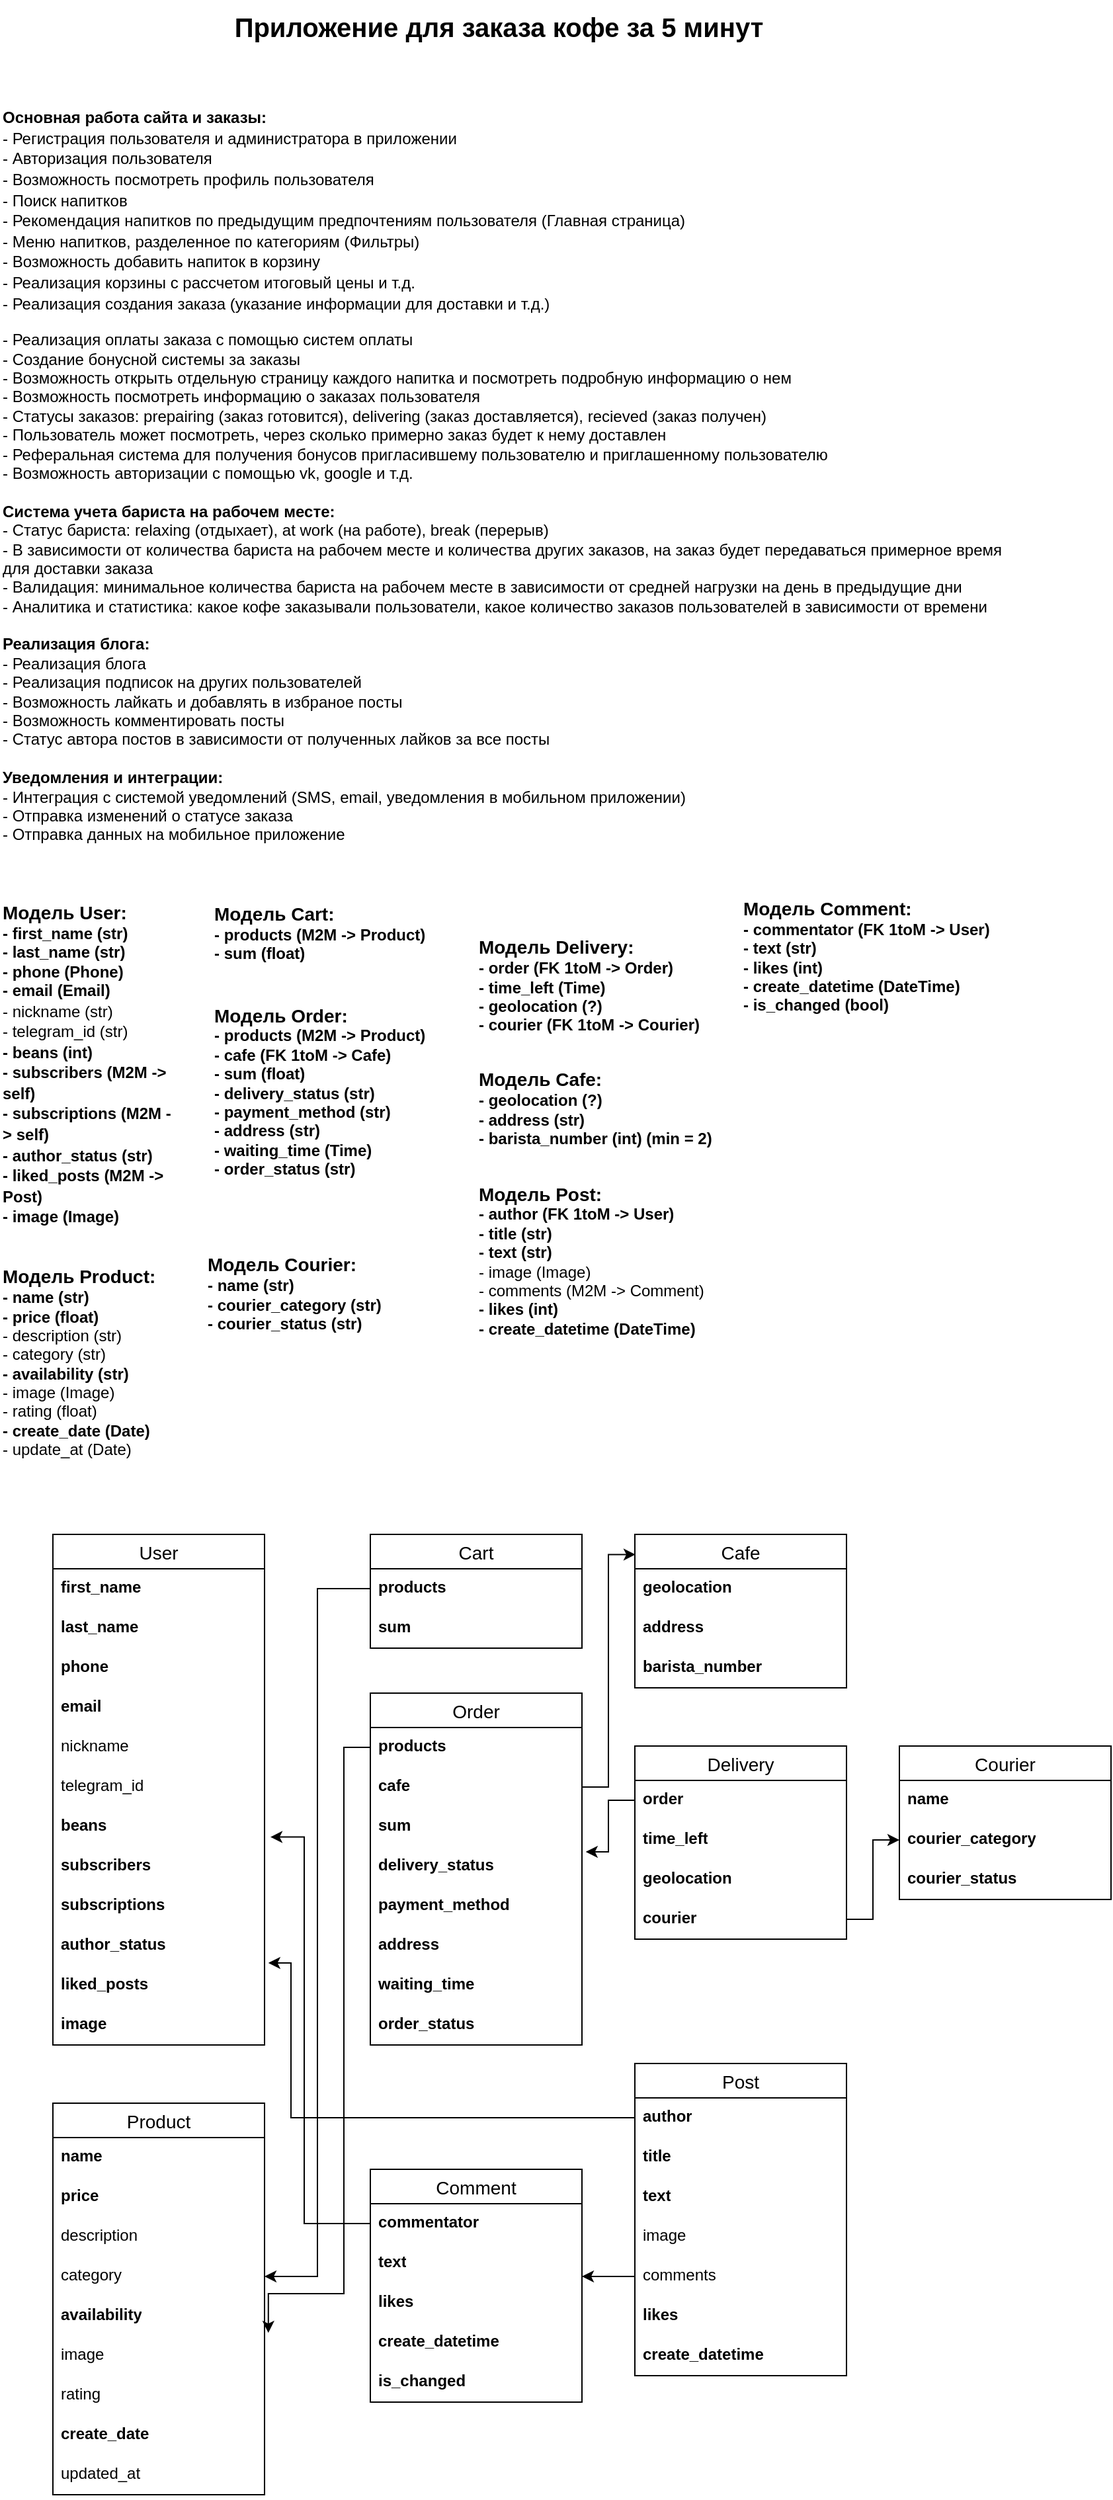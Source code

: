 <mxfile version="24.7.8">
  <diagram name="Страница — 1" id="ermdwkiMV3YH3vsaSGWZ">
    <mxGraphModel dx="1050" dy="717" grid="1" gridSize="10" guides="1" tooltips="1" connect="1" arrows="1" fold="1" page="1" pageScale="1" pageWidth="827" pageHeight="1169" math="0" shadow="0">
      <root>
        <mxCell id="0" />
        <mxCell id="1" parent="0" />
        <mxCell id="2UGpfIgIsperbDdM3htT-1" value="Приложение для заказа кофе за 5 минут&amp;nbsp;" style="text;html=1;align=center;verticalAlign=middle;whiteSpace=wrap;rounded=0;fontStyle=1;fontSize=20;" vertex="1" parent="1">
          <mxGeometry x="40" y="40" width="760" height="40" as="geometry" />
        </mxCell>
        <mxCell id="2UGpfIgIsperbDdM3htT-6" value="&lt;p style=&quot;line-height: 130%;&quot;&gt;&lt;b&gt;Основная работа сайта и заказы:&lt;/b&gt;&lt;br&gt;- Регистрация пользователя и администратора в приложении&amp;nbsp;&lt;br&gt;- Авторизация пользователя&amp;nbsp;&lt;br&gt;- Возможность посмотреть профиль пользователя&lt;br&gt;- Поиск напитков&amp;nbsp;&lt;br&gt;- Рекомендация напитков по предыдущим предпочтениям пользователя (Главная страница)&lt;br&gt;- Меню напитков, разделенное по категориям (Фильтры)&lt;br&gt;- Возможность добавить напиток в корзину&amp;nbsp;&lt;br&gt;- Реализация корзины с рассчетом итоговый цены и т.д.&lt;br&gt;- Реализация создания заказа (указание информации для доставки и т.д.)&lt;/p&gt;&lt;div&gt;- Реализация оплаты заказа с помощью систем оплаты&lt;br&gt;- Создание бонусной системы за заказы&lt;br&gt;- Возможность открыть отдельную страницу каждого напитка и посмотреть подробную информацию о нем&lt;br&gt;- Возможность посмотреть информацию о заказах пользователя&lt;br&gt;- Статусы заказов: prepairing (заказ готовится), delivering (заказ доставляется), recieved (заказ получен)&lt;br&gt;- Пользователь может посмотреть, через сколько примерно заказ будет к нему доставлен&lt;br&gt;- Реферальная система для получения бонусов пригласившему пользователю и приглашенному пользователю&lt;br&gt;- Возможность авторизации с помощью vk, google и т.д.&lt;br&gt;&lt;br&gt;&lt;b&gt;Система учета бариста на рабочем месте:&lt;br&gt;&lt;/b&gt;- Статус бариста: relaxing (отдыхает), at work (на работе), break (перерыв)&lt;br&gt;- В зависимости от количества бариста на рабочем месте и количества других заказов, на заказ будет передаваться примерное время для доставки заказа&lt;br&gt;- Валидация: минимальное количества бариста на рабочем месте в зависимости от средней нагрузки на день в предыдущие дни&lt;br&gt;- Аналитика и статистика: какое кофе заказывали пользователи, какое количество заказов пользователей в зависимости от времени&lt;br&gt;&lt;br&gt;&lt;b&gt;Реализация блога:&lt;/b&gt;&lt;br&gt;- Реализация блога&lt;br&gt;- Реализация подписок на других пользователей&lt;br&gt;- Возможность лайкать и добавлять в избраное посты&lt;br&gt;- Возможность комментировать посты&lt;br&gt;- Статус автора постов в зависимости от полученных лайков за все посты&lt;br&gt;&lt;br&gt;&lt;b&gt;Уведомления и интеграции:&lt;/b&gt;&lt;br&gt;- Интеграция с системой уведомлений (SMS, email, уведомления в мобильном приложении)&lt;br&gt;- Отправка изменений о статусе заказа&lt;br&gt;- Отправка данных на мобильное приложение&lt;/div&gt;&lt;p&gt;&lt;/p&gt;" style="text;html=1;align=left;verticalAlign=middle;whiteSpace=wrap;rounded=0;" vertex="1" parent="1">
          <mxGeometry x="40" y="120" width="760" height="560" as="geometry" />
        </mxCell>
        <mxCell id="2UGpfIgIsperbDdM3htT-7" value="&lt;font style=&quot;&quot;&gt;&lt;b style=&quot;&quot;&gt;&lt;font style=&quot;font-size: 14px;&quot;&gt;Модель User:&lt;/font&gt;&lt;/b&gt;&lt;br&gt;&lt;/font&gt;&lt;b&gt;- first_name (str)&lt;br&gt;- last_name (str)&lt;/b&gt;&lt;br&gt;&lt;b&gt;- phone (Phone)&lt;/b&gt;&lt;div style=&quot;line-height: 130%;&quot;&gt;&lt;b&gt;- email (Email)&lt;/b&gt;&lt;br&gt;- nickname (str)&lt;br&gt;- telegram_id (str)&lt;br&gt;&lt;b&gt;- beans (int)&lt;br&gt;- subscribers (M2M -&amp;gt; self)&lt;br&gt;- subscriptions (M2M -&amp;gt; self)&lt;br&gt;- author_status (str)&lt;br&gt;- liked_posts (M2M -&amp;gt; Post)&lt;br&gt;- image (Image)&lt;/b&gt;&lt;/div&gt;" style="text;html=1;align=left;verticalAlign=middle;whiteSpace=wrap;rounded=0;" vertex="1" parent="1">
          <mxGeometry x="40" y="720" width="130" height="250" as="geometry" />
        </mxCell>
        <mxCell id="2UGpfIgIsperbDdM3htT-8" value="&lt;font style=&quot;font-size: 12px;&quot;&gt;&lt;b style=&quot;&quot;&gt;&lt;font style=&quot;font-size: 14px;&quot;&gt;Модель Product:&lt;/font&gt;&lt;br&gt;&lt;/b&gt;&lt;font style=&quot;font-size: 12px;&quot;&gt;&lt;b&gt;- name (str)&lt;br&gt;- price (float)&lt;br&gt;&lt;/b&gt;- description (str)&lt;br&gt;- category (str)&lt;br&gt;&lt;/font&gt;&lt;/font&gt;&lt;font style=&quot;font-size: 12px;&quot;&gt;&lt;b&gt;- availability (str)&lt;/b&gt;&lt;br&gt;- image (Image)&lt;br&gt;- rating (float)&lt;br&gt;&lt;b&gt;- create_date (Date)&lt;br&gt;&lt;/b&gt;- update_at (Date)&lt;/font&gt;" style="text;html=1;align=left;verticalAlign=middle;whiteSpace=wrap;rounded=0;" vertex="1" parent="1">
          <mxGeometry x="40" y="990" width="150" height="160" as="geometry" />
        </mxCell>
        <mxCell id="2UGpfIgIsperbDdM3htT-9" value="&lt;font style=&quot;font-size: 12px;&quot;&gt;&lt;b style=&quot;&quot;&gt;&lt;font style=&quot;font-size: 14px;&quot;&gt;Модель Cart:&lt;/font&gt;&lt;br&gt;&lt;/b&gt;&lt;span style=&quot;&quot;&gt;&lt;b&gt;- products (M2M -&amp;gt; Product)&amp;nbsp;&lt;/b&gt;&lt;br&gt;&lt;b&gt;- sum (float)&lt;/b&gt;&lt;br&gt;&lt;/span&gt;&lt;/font&gt;" style="text;html=1;align=left;verticalAlign=middle;whiteSpace=wrap;rounded=0;" vertex="1" parent="1">
          <mxGeometry x="200" y="720" width="200" height="50" as="geometry" />
        </mxCell>
        <mxCell id="2UGpfIgIsperbDdM3htT-10" value="&lt;font style=&quot;font-size: 12px;&quot;&gt;&lt;b style=&quot;&quot;&gt;&lt;font style=&quot;font-size: 14px;&quot;&gt;Модель Order:&lt;/font&gt;&lt;br&gt;&lt;/b&gt;&lt;span style=&quot;&quot;&gt;&lt;b&gt;- products (M2M -&amp;gt; Product)&amp;nbsp;&lt;br&gt;- cafe (FK 1toM -&amp;gt; Cafe)&lt;/b&gt;&lt;br&gt;&lt;b&gt;- sum (float)&lt;br&gt;- delivery_status (str)&lt;/b&gt;&lt;br&gt;&lt;b&gt;- payment_method (str)&lt;/b&gt;&lt;br&gt;&lt;b&gt;- address (str)&lt;/b&gt;&lt;br&gt;&lt;b&gt;- waiting_time (Time)&lt;br&gt;- order_status (str)&lt;br&gt;&lt;/b&gt;&lt;/span&gt;&lt;/font&gt;" style="text;html=1;align=left;verticalAlign=middle;whiteSpace=wrap;rounded=0;" vertex="1" parent="1">
          <mxGeometry x="200" y="800" width="210" height="130" as="geometry" />
        </mxCell>
        <mxCell id="2UGpfIgIsperbDdM3htT-11" value="&lt;font style=&quot;font-size: 12px;&quot;&gt;&lt;b style=&quot;&quot;&gt;&lt;font style=&quot;font-size: 14px;&quot;&gt;Модель Delivery:&lt;/font&gt;&lt;br&gt;&lt;/b&gt;&lt;span style=&quot;&quot;&gt;&lt;b&gt;- order (FK 1toM -&amp;gt; Order)&lt;br&gt;- time_left (Time)&lt;/b&gt;&lt;br&gt;&lt;b&gt;- geolocation (?)&lt;/b&gt;&lt;br&gt;&lt;b&gt;- courier (FK 1toM -&amp;gt; Courier)&lt;/b&gt;&lt;br&gt;&lt;/span&gt;&lt;/font&gt;" style="text;html=1;align=left;verticalAlign=middle;whiteSpace=wrap;rounded=0;" vertex="1" parent="1">
          <mxGeometry x="400" y="720" width="210" height="130" as="geometry" />
        </mxCell>
        <mxCell id="2UGpfIgIsperbDdM3htT-14" value="&lt;font style=&quot;font-size: 12px;&quot;&gt;&lt;b style=&quot;&quot;&gt;&lt;font style=&quot;font-size: 14px;&quot;&gt;Модель Cafe:&lt;/font&gt;&lt;br&gt;&lt;/b&gt;&lt;span style=&quot;&quot;&gt;&lt;b&gt;- geolocation (?)&lt;br&gt;-&amp;nbsp;&lt;/b&gt;&lt;/span&gt;&lt;b&gt;address&amp;nbsp;&lt;/b&gt;&lt;span style=&quot;&quot;&gt;&lt;b&gt;(str)&lt;br&gt;- barista_number (int) (min = 2)&lt;/b&gt;&lt;br&gt;&lt;br&gt;&lt;/span&gt;&lt;/font&gt;" style="text;html=1;align=left;verticalAlign=middle;whiteSpace=wrap;rounded=0;" vertex="1" parent="1">
          <mxGeometry x="400" y="850" width="210" height="70" as="geometry" />
        </mxCell>
        <mxCell id="2UGpfIgIsperbDdM3htT-15" value="&lt;font style=&quot;font-size: 12px;&quot;&gt;&lt;b style=&quot;&quot;&gt;&lt;font style=&quot;font-size: 14px;&quot;&gt;Модель Post:&lt;/font&gt;&lt;br&gt;&lt;/b&gt;&lt;span style=&quot;&quot;&gt;&lt;b&gt;- author (FK 1toM -&amp;gt; User)&lt;br&gt;- title (str)&lt;/b&gt;&lt;/span&gt;&lt;/font&gt;&lt;div&gt;&lt;font style=&quot;font-size: 12px;&quot;&gt;&lt;span style=&quot;&quot;&gt;&lt;b&gt;- text (str)&lt;/b&gt;&lt;br&gt;- image (Image)&lt;br&gt;- comments (M2M -&amp;gt; Comment)&lt;br&gt;&lt;b&gt;- likes (int)&lt;br&gt;- create_datetime (DateTime)&lt;/b&gt;&lt;br&gt;&lt;br&gt;&lt;/span&gt;&lt;/font&gt;&lt;/div&gt;" style="text;html=1;align=left;verticalAlign=middle;whiteSpace=wrap;rounded=0;" vertex="1" parent="1">
          <mxGeometry x="400" y="940" width="210" height="120" as="geometry" />
        </mxCell>
        <mxCell id="2UGpfIgIsperbDdM3htT-16" value="&lt;font style=&quot;font-size: 12px;&quot;&gt;&lt;b style=&quot;&quot;&gt;&lt;font style=&quot;font-size: 14px;&quot;&gt;Модель Comment:&lt;/font&gt;&lt;br&gt;&lt;/b&gt;&lt;span style=&quot;&quot;&gt;&lt;b&gt;- commentator (FK 1toM -&amp;gt; User)&lt;/b&gt;&lt;br&gt;&lt;/span&gt;&lt;/font&gt;&lt;div&gt;&lt;font style=&quot;font-size: 12px;&quot;&gt;&lt;span style=&quot;&quot;&gt;&lt;b&gt;- text (str)&lt;br&gt;- likes (int)&lt;/b&gt;&lt;/span&gt;&lt;/font&gt;&lt;/div&gt;&lt;div&gt;&lt;font style=&quot;font-size: 12px;&quot;&gt;&lt;span style=&quot;&quot;&gt;&lt;b&gt;- create_datetime (DateTime)&lt;/b&gt;&lt;/span&gt;&lt;/font&gt;&lt;/div&gt;&lt;div&gt;&lt;font style=&quot;font-size: 12px;&quot;&gt;&lt;span style=&quot;&quot;&gt;&lt;b&gt;- is_changed (bool)&lt;/b&gt;&lt;br&gt;&lt;br&gt;&lt;/span&gt;&lt;/font&gt;&lt;/div&gt;" style="text;html=1;align=left;verticalAlign=middle;whiteSpace=wrap;rounded=0;" vertex="1" parent="1">
          <mxGeometry x="600" y="720" width="210" height="100" as="geometry" />
        </mxCell>
        <mxCell id="2UGpfIgIsperbDdM3htT-18" value="User" style="swimlane;fontStyle=0;childLayout=stackLayout;horizontal=1;startSize=26;horizontalStack=0;resizeParent=1;resizeParentMax=0;resizeLast=0;collapsible=1;marginBottom=0;align=center;fontSize=14;" vertex="1" parent="1">
          <mxGeometry x="80" y="1200" width="160" height="386" as="geometry">
            <mxRectangle x="80" y="1200" width="70" height="30" as="alternateBounds" />
          </mxGeometry>
        </mxCell>
        <mxCell id="2UGpfIgIsperbDdM3htT-19" value="&lt;b&gt;first_name&lt;/b&gt;" style="text;strokeColor=none;fillColor=none;spacingLeft=4;spacingRight=4;overflow=hidden;rotatable=0;points=[[0,0.5],[1,0.5]];portConstraint=eastwest;fontSize=12;whiteSpace=wrap;html=1;" vertex="1" parent="2UGpfIgIsperbDdM3htT-18">
          <mxGeometry y="26" width="160" height="30" as="geometry" />
        </mxCell>
        <mxCell id="2UGpfIgIsperbDdM3htT-20" value="&lt;b&gt;last_name&lt;/b&gt;" style="text;strokeColor=none;fillColor=none;spacingLeft=4;spacingRight=4;overflow=hidden;rotatable=0;points=[[0,0.5],[1,0.5]];portConstraint=eastwest;fontSize=12;whiteSpace=wrap;html=1;" vertex="1" parent="2UGpfIgIsperbDdM3htT-18">
          <mxGeometry y="56" width="160" height="30" as="geometry" />
        </mxCell>
        <mxCell id="2UGpfIgIsperbDdM3htT-21" value="&lt;b&gt;phone&amp;nbsp;&lt;/b&gt;" style="text;strokeColor=none;fillColor=none;spacingLeft=4;spacingRight=4;overflow=hidden;rotatable=0;points=[[0,0.5],[1,0.5]];portConstraint=eastwest;fontSize=12;whiteSpace=wrap;html=1;" vertex="1" parent="2UGpfIgIsperbDdM3htT-18">
          <mxGeometry y="86" width="160" height="30" as="geometry" />
        </mxCell>
        <mxCell id="2UGpfIgIsperbDdM3htT-23" value="&lt;b&gt;email&lt;/b&gt;" style="text;strokeColor=none;fillColor=none;spacingLeft=4;spacingRight=4;overflow=hidden;rotatable=0;points=[[0,0.5],[1,0.5]];portConstraint=eastwest;fontSize=12;whiteSpace=wrap;html=1;" vertex="1" parent="2UGpfIgIsperbDdM3htT-18">
          <mxGeometry y="116" width="160" height="30" as="geometry" />
        </mxCell>
        <mxCell id="2UGpfIgIsperbDdM3htT-24" value="nickname" style="text;strokeColor=none;fillColor=none;spacingLeft=4;spacingRight=4;overflow=hidden;rotatable=0;points=[[0,0.5],[1,0.5]];portConstraint=eastwest;fontSize=12;whiteSpace=wrap;html=1;" vertex="1" parent="2UGpfIgIsperbDdM3htT-18">
          <mxGeometry y="146" width="160" height="30" as="geometry" />
        </mxCell>
        <mxCell id="2UGpfIgIsperbDdM3htT-25" value="telegram_id" style="text;strokeColor=none;fillColor=none;spacingLeft=4;spacingRight=4;overflow=hidden;rotatable=0;points=[[0,0.5],[1,0.5]];portConstraint=eastwest;fontSize=12;whiteSpace=wrap;html=1;" vertex="1" parent="2UGpfIgIsperbDdM3htT-18">
          <mxGeometry y="176" width="160" height="30" as="geometry" />
        </mxCell>
        <mxCell id="2UGpfIgIsperbDdM3htT-26" value="&lt;b&gt;beans&lt;/b&gt;" style="text;strokeColor=none;fillColor=none;spacingLeft=4;spacingRight=4;overflow=hidden;rotatable=0;points=[[0,0.5],[1,0.5]];portConstraint=eastwest;fontSize=12;whiteSpace=wrap;html=1;" vertex="1" parent="2UGpfIgIsperbDdM3htT-18">
          <mxGeometry y="206" width="160" height="30" as="geometry" />
        </mxCell>
        <mxCell id="2UGpfIgIsperbDdM3htT-27" value="&lt;b&gt;subscribers&lt;/b&gt;" style="text;strokeColor=none;fillColor=none;spacingLeft=4;spacingRight=4;overflow=hidden;rotatable=0;points=[[0,0.5],[1,0.5]];portConstraint=eastwest;fontSize=12;whiteSpace=wrap;html=1;" vertex="1" parent="2UGpfIgIsperbDdM3htT-18">
          <mxGeometry y="236" width="160" height="30" as="geometry" />
        </mxCell>
        <mxCell id="2UGpfIgIsperbDdM3htT-28" value="&lt;b&gt;subscriptions&lt;/b&gt;" style="text;strokeColor=none;fillColor=none;spacingLeft=4;spacingRight=4;overflow=hidden;rotatable=0;points=[[0,0.5],[1,0.5]];portConstraint=eastwest;fontSize=12;whiteSpace=wrap;html=1;" vertex="1" parent="2UGpfIgIsperbDdM3htT-18">
          <mxGeometry y="266" width="160" height="30" as="geometry" />
        </mxCell>
        <mxCell id="2UGpfIgIsperbDdM3htT-29" value="&lt;b&gt;author_status&lt;/b&gt;" style="text;strokeColor=none;fillColor=none;spacingLeft=4;spacingRight=4;overflow=hidden;rotatable=0;points=[[0,0.5],[1,0.5]];portConstraint=eastwest;fontSize=12;whiteSpace=wrap;html=1;" vertex="1" parent="2UGpfIgIsperbDdM3htT-18">
          <mxGeometry y="296" width="160" height="30" as="geometry" />
        </mxCell>
        <mxCell id="2UGpfIgIsperbDdM3htT-30" value="&lt;b&gt;liked_posts&lt;/b&gt;" style="text;strokeColor=none;fillColor=none;spacingLeft=4;spacingRight=4;overflow=hidden;rotatable=0;points=[[0,0.5],[1,0.5]];portConstraint=eastwest;fontSize=12;whiteSpace=wrap;html=1;" vertex="1" parent="2UGpfIgIsperbDdM3htT-18">
          <mxGeometry y="326" width="160" height="30" as="geometry" />
        </mxCell>
        <mxCell id="2UGpfIgIsperbDdM3htT-93" value="&lt;b&gt;image&lt;/b&gt;" style="text;strokeColor=none;fillColor=none;spacingLeft=4;spacingRight=4;overflow=hidden;rotatable=0;points=[[0,0.5],[1,0.5]];portConstraint=eastwest;fontSize=12;whiteSpace=wrap;html=1;" vertex="1" parent="2UGpfIgIsperbDdM3htT-18">
          <mxGeometry y="356" width="160" height="30" as="geometry" />
        </mxCell>
        <mxCell id="2UGpfIgIsperbDdM3htT-31" value="Product" style="swimlane;fontStyle=0;childLayout=stackLayout;horizontal=1;startSize=26;horizontalStack=0;resizeParent=1;resizeParentMax=0;resizeLast=0;collapsible=1;marginBottom=0;align=center;fontSize=14;" vertex="1" parent="1">
          <mxGeometry x="80" y="1630" width="160" height="296" as="geometry">
            <mxRectangle x="80" y="1200" width="70" height="30" as="alternateBounds" />
          </mxGeometry>
        </mxCell>
        <mxCell id="2UGpfIgIsperbDdM3htT-32" value="&lt;b&gt;name&lt;/b&gt;" style="text;strokeColor=none;fillColor=none;spacingLeft=4;spacingRight=4;overflow=hidden;rotatable=0;points=[[0,0.5],[1,0.5]];portConstraint=eastwest;fontSize=12;whiteSpace=wrap;html=1;" vertex="1" parent="2UGpfIgIsperbDdM3htT-31">
          <mxGeometry y="26" width="160" height="30" as="geometry" />
        </mxCell>
        <mxCell id="2UGpfIgIsperbDdM3htT-33" value="&lt;b&gt;price&lt;/b&gt;" style="text;strokeColor=none;fillColor=none;spacingLeft=4;spacingRight=4;overflow=hidden;rotatable=0;points=[[0,0.5],[1,0.5]];portConstraint=eastwest;fontSize=12;whiteSpace=wrap;html=1;" vertex="1" parent="2UGpfIgIsperbDdM3htT-31">
          <mxGeometry y="56" width="160" height="30" as="geometry" />
        </mxCell>
        <mxCell id="2UGpfIgIsperbDdM3htT-34" value="description" style="text;strokeColor=none;fillColor=none;spacingLeft=4;spacingRight=4;overflow=hidden;rotatable=0;points=[[0,0.5],[1,0.5]];portConstraint=eastwest;fontSize=12;whiteSpace=wrap;html=1;" vertex="1" parent="2UGpfIgIsperbDdM3htT-31">
          <mxGeometry y="86" width="160" height="30" as="geometry" />
        </mxCell>
        <mxCell id="2UGpfIgIsperbDdM3htT-35" value="category" style="text;strokeColor=none;fillColor=none;spacingLeft=4;spacingRight=4;overflow=hidden;rotatable=0;points=[[0,0.5],[1,0.5]];portConstraint=eastwest;fontSize=12;whiteSpace=wrap;html=1;" vertex="1" parent="2UGpfIgIsperbDdM3htT-31">
          <mxGeometry y="116" width="160" height="30" as="geometry" />
        </mxCell>
        <mxCell id="2UGpfIgIsperbDdM3htT-36" value="&lt;b&gt;availability&lt;/b&gt;" style="text;strokeColor=none;fillColor=none;spacingLeft=4;spacingRight=4;overflow=hidden;rotatable=0;points=[[0,0.5],[1,0.5]];portConstraint=eastwest;fontSize=12;whiteSpace=wrap;html=1;" vertex="1" parent="2UGpfIgIsperbDdM3htT-31">
          <mxGeometry y="146" width="160" height="30" as="geometry" />
        </mxCell>
        <mxCell id="2UGpfIgIsperbDdM3htT-37" value="&lt;span&gt;image&lt;/span&gt;" style="text;strokeColor=none;fillColor=none;spacingLeft=4;spacingRight=4;overflow=hidden;rotatable=0;points=[[0,0.5],[1,0.5]];portConstraint=eastwest;fontSize=12;whiteSpace=wrap;html=1;fontStyle=0" vertex="1" parent="2UGpfIgIsperbDdM3htT-31">
          <mxGeometry y="176" width="160" height="30" as="geometry" />
        </mxCell>
        <mxCell id="2UGpfIgIsperbDdM3htT-38" value="rating" style="text;strokeColor=none;fillColor=none;spacingLeft=4;spacingRight=4;overflow=hidden;rotatable=0;points=[[0,0.5],[1,0.5]];portConstraint=eastwest;fontSize=12;whiteSpace=wrap;html=1;" vertex="1" parent="2UGpfIgIsperbDdM3htT-31">
          <mxGeometry y="206" width="160" height="30" as="geometry" />
        </mxCell>
        <mxCell id="2UGpfIgIsperbDdM3htT-39" value="&lt;b&gt;create_date&lt;/b&gt;" style="text;strokeColor=none;fillColor=none;spacingLeft=4;spacingRight=4;overflow=hidden;rotatable=0;points=[[0,0.5],[1,0.5]];portConstraint=eastwest;fontSize=12;whiteSpace=wrap;html=1;" vertex="1" parent="2UGpfIgIsperbDdM3htT-31">
          <mxGeometry y="236" width="160" height="30" as="geometry" />
        </mxCell>
        <mxCell id="2UGpfIgIsperbDdM3htT-40" value="updated_at" style="text;strokeColor=none;fillColor=none;spacingLeft=4;spacingRight=4;overflow=hidden;rotatable=0;points=[[0,0.5],[1,0.5]];portConstraint=eastwest;fontSize=12;whiteSpace=wrap;html=1;" vertex="1" parent="2UGpfIgIsperbDdM3htT-31">
          <mxGeometry y="266" width="160" height="30" as="geometry" />
        </mxCell>
        <mxCell id="2UGpfIgIsperbDdM3htT-43" value="Cart" style="swimlane;fontStyle=0;childLayout=stackLayout;horizontal=1;startSize=26;horizontalStack=0;resizeParent=1;resizeParentMax=0;resizeLast=0;collapsible=1;marginBottom=0;align=center;fontSize=14;" vertex="1" parent="1">
          <mxGeometry x="320" y="1200" width="160" height="86" as="geometry">
            <mxRectangle x="80" y="1200" width="70" height="30" as="alternateBounds" />
          </mxGeometry>
        </mxCell>
        <mxCell id="2UGpfIgIsperbDdM3htT-44" value="products" style="text;strokeColor=none;fillColor=none;spacingLeft=4;spacingRight=4;overflow=hidden;rotatable=0;points=[[0,0.5],[1,0.5]];portConstraint=eastwest;fontSize=12;whiteSpace=wrap;html=1;fontStyle=1" vertex="1" parent="2UGpfIgIsperbDdM3htT-43">
          <mxGeometry y="26" width="160" height="30" as="geometry" />
        </mxCell>
        <mxCell id="2UGpfIgIsperbDdM3htT-45" value="sum" style="text;strokeColor=none;fillColor=none;spacingLeft=4;spacingRight=4;overflow=hidden;rotatable=0;points=[[0,0.5],[1,0.5]];portConstraint=eastwest;fontSize=12;whiteSpace=wrap;html=1;fontStyle=1" vertex="1" parent="2UGpfIgIsperbDdM3htT-43">
          <mxGeometry y="56" width="160" height="30" as="geometry" />
        </mxCell>
        <mxCell id="2UGpfIgIsperbDdM3htT-57" style="edgeStyle=orthogonalEdgeStyle;rounded=0;orthogonalLoop=1;jettySize=auto;html=1;entryX=1;entryY=0.5;entryDx=0;entryDy=0;" edge="1" parent="1" source="2UGpfIgIsperbDdM3htT-44" target="2UGpfIgIsperbDdM3htT-35">
          <mxGeometry relative="1" as="geometry" />
        </mxCell>
        <mxCell id="2UGpfIgIsperbDdM3htT-58" value="Order" style="swimlane;fontStyle=0;childLayout=stackLayout;horizontal=1;startSize=26;horizontalStack=0;resizeParent=1;resizeParentMax=0;resizeLast=0;collapsible=1;marginBottom=0;align=center;fontSize=14;" vertex="1" parent="1">
          <mxGeometry x="320" y="1320" width="160" height="266" as="geometry">
            <mxRectangle x="80" y="1200" width="70" height="30" as="alternateBounds" />
          </mxGeometry>
        </mxCell>
        <mxCell id="2UGpfIgIsperbDdM3htT-59" value="&lt;span&gt;products&lt;/span&gt;" style="text;strokeColor=none;fillColor=none;spacingLeft=4;spacingRight=4;overflow=hidden;rotatable=0;points=[[0,0.5],[1,0.5]];portConstraint=eastwest;fontSize=12;whiteSpace=wrap;html=1;fontStyle=1" vertex="1" parent="2UGpfIgIsperbDdM3htT-58">
          <mxGeometry y="26" width="160" height="30" as="geometry" />
        </mxCell>
        <mxCell id="2UGpfIgIsperbDdM3htT-60" value="&lt;span&gt;cafe&lt;/span&gt;" style="text;strokeColor=none;fillColor=none;spacingLeft=4;spacingRight=4;overflow=hidden;rotatable=0;points=[[0,0.5],[1,0.5]];portConstraint=eastwest;fontSize=12;whiteSpace=wrap;html=1;fontStyle=1" vertex="1" parent="2UGpfIgIsperbDdM3htT-58">
          <mxGeometry y="56" width="160" height="30" as="geometry" />
        </mxCell>
        <mxCell id="2UGpfIgIsperbDdM3htT-61" value="sum" style="text;strokeColor=none;fillColor=none;spacingLeft=4;spacingRight=4;overflow=hidden;rotatable=0;points=[[0,0.5],[1,0.5]];portConstraint=eastwest;fontSize=12;whiteSpace=wrap;html=1;fontStyle=1" vertex="1" parent="2UGpfIgIsperbDdM3htT-58">
          <mxGeometry y="86" width="160" height="30" as="geometry" />
        </mxCell>
        <mxCell id="2UGpfIgIsperbDdM3htT-62" value="&lt;span&gt;delivery_status&lt;/span&gt;" style="text;strokeColor=none;fillColor=none;spacingLeft=4;spacingRight=4;overflow=hidden;rotatable=0;points=[[0,0.5],[1,0.5]];portConstraint=eastwest;fontSize=12;whiteSpace=wrap;html=1;fontStyle=1" vertex="1" parent="2UGpfIgIsperbDdM3htT-58">
          <mxGeometry y="116" width="160" height="30" as="geometry" />
        </mxCell>
        <mxCell id="2UGpfIgIsperbDdM3htT-63" value="&lt;span&gt;payment_method&lt;/span&gt;" style="text;strokeColor=none;fillColor=none;spacingLeft=4;spacingRight=4;overflow=hidden;rotatable=0;points=[[0,0.5],[1,0.5]];portConstraint=eastwest;fontSize=12;whiteSpace=wrap;html=1;fontStyle=1" vertex="1" parent="2UGpfIgIsperbDdM3htT-58">
          <mxGeometry y="146" width="160" height="30" as="geometry" />
        </mxCell>
        <mxCell id="2UGpfIgIsperbDdM3htT-64" value="&lt;b&gt;address&amp;nbsp;&lt;/b&gt;" style="text;strokeColor=none;fillColor=none;spacingLeft=4;spacingRight=4;overflow=hidden;rotatable=0;points=[[0,0.5],[1,0.5]];portConstraint=eastwest;fontSize=12;whiteSpace=wrap;html=1;fontStyle=1" vertex="1" parent="2UGpfIgIsperbDdM3htT-58">
          <mxGeometry y="176" width="160" height="30" as="geometry" />
        </mxCell>
        <mxCell id="2UGpfIgIsperbDdM3htT-65" value="&lt;span&gt;waiting_time&lt;/span&gt;" style="text;strokeColor=none;fillColor=none;spacingLeft=4;spacingRight=4;overflow=hidden;rotatable=0;points=[[0,0.5],[1,0.5]];portConstraint=eastwest;fontSize=12;whiteSpace=wrap;html=1;fontStyle=1" vertex="1" parent="2UGpfIgIsperbDdM3htT-58">
          <mxGeometry y="206" width="160" height="30" as="geometry" />
        </mxCell>
        <mxCell id="2UGpfIgIsperbDdM3htT-66" value="&lt;span&gt;order_status&lt;/span&gt;" style="text;strokeColor=none;fillColor=none;spacingLeft=4;spacingRight=4;overflow=hidden;rotatable=0;points=[[0,0.5],[1,0.5]];portConstraint=eastwest;fontSize=12;whiteSpace=wrap;html=1;fontStyle=1" vertex="1" parent="2UGpfIgIsperbDdM3htT-58">
          <mxGeometry y="236" width="160" height="30" as="geometry" />
        </mxCell>
        <mxCell id="2UGpfIgIsperbDdM3htT-68" style="edgeStyle=orthogonalEdgeStyle;rounded=0;orthogonalLoop=1;jettySize=auto;html=1;entryX=1.018;entryY=0.92;entryDx=0;entryDy=0;entryPerimeter=0;" edge="1" parent="1" source="2UGpfIgIsperbDdM3htT-59" target="2UGpfIgIsperbDdM3htT-36">
          <mxGeometry relative="1" as="geometry">
            <Array as="points">
              <mxPoint x="300" y="1361" />
              <mxPoint x="300" y="1774" />
            </Array>
          </mxGeometry>
        </mxCell>
        <mxCell id="2UGpfIgIsperbDdM3htT-69" value="Cafe" style="swimlane;fontStyle=0;childLayout=stackLayout;horizontal=1;startSize=26;horizontalStack=0;resizeParent=1;resizeParentMax=0;resizeLast=0;collapsible=1;marginBottom=0;align=center;fontSize=14;" vertex="1" parent="1">
          <mxGeometry x="520" y="1200" width="160" height="116" as="geometry">
            <mxRectangle x="80" y="1200" width="70" height="30" as="alternateBounds" />
          </mxGeometry>
        </mxCell>
        <mxCell id="2UGpfIgIsperbDdM3htT-70" value="geolocation" style="text;strokeColor=none;fillColor=none;spacingLeft=4;spacingRight=4;overflow=hidden;rotatable=0;points=[[0,0.5],[1,0.5]];portConstraint=eastwest;fontSize=12;whiteSpace=wrap;html=1;fontStyle=1" vertex="1" parent="2UGpfIgIsperbDdM3htT-69">
          <mxGeometry y="26" width="160" height="30" as="geometry" />
        </mxCell>
        <mxCell id="2UGpfIgIsperbDdM3htT-71" value="&lt;b&gt;address&amp;nbsp;&lt;/b&gt;" style="text;strokeColor=none;fillColor=none;spacingLeft=4;spacingRight=4;overflow=hidden;rotatable=0;points=[[0,0.5],[1,0.5]];portConstraint=eastwest;fontSize=12;whiteSpace=wrap;html=1;fontStyle=1" vertex="1" parent="2UGpfIgIsperbDdM3htT-69">
          <mxGeometry y="56" width="160" height="30" as="geometry" />
        </mxCell>
        <mxCell id="2UGpfIgIsperbDdM3htT-72" value="barista_number" style="text;strokeColor=none;fillColor=none;spacingLeft=4;spacingRight=4;overflow=hidden;rotatable=0;points=[[0,0.5],[1,0.5]];portConstraint=eastwest;fontSize=12;whiteSpace=wrap;html=1;fontStyle=1" vertex="1" parent="2UGpfIgIsperbDdM3htT-69">
          <mxGeometry y="86" width="160" height="30" as="geometry" />
        </mxCell>
        <mxCell id="2UGpfIgIsperbDdM3htT-73" style="edgeStyle=orthogonalEdgeStyle;rounded=0;orthogonalLoop=1;jettySize=auto;html=1;entryX=0.003;entryY=0.131;entryDx=0;entryDy=0;entryPerimeter=0;" edge="1" parent="1" source="2UGpfIgIsperbDdM3htT-60" target="2UGpfIgIsperbDdM3htT-69">
          <mxGeometry relative="1" as="geometry" />
        </mxCell>
        <mxCell id="2UGpfIgIsperbDdM3htT-74" value="Delivery" style="swimlane;fontStyle=0;childLayout=stackLayout;horizontal=1;startSize=26;horizontalStack=0;resizeParent=1;resizeParentMax=0;resizeLast=0;collapsible=1;marginBottom=0;align=center;fontSize=14;" vertex="1" parent="1">
          <mxGeometry x="520" y="1360" width="160" height="146" as="geometry">
            <mxRectangle x="80" y="1200" width="70" height="30" as="alternateBounds" />
          </mxGeometry>
        </mxCell>
        <mxCell id="2UGpfIgIsperbDdM3htT-75" value="&lt;span&gt;order&lt;/span&gt;" style="text;strokeColor=none;fillColor=none;spacingLeft=4;spacingRight=4;overflow=hidden;rotatable=0;points=[[0,0.5],[1,0.5]];portConstraint=eastwest;fontSize=12;whiteSpace=wrap;html=1;fontStyle=1" vertex="1" parent="2UGpfIgIsperbDdM3htT-74">
          <mxGeometry y="26" width="160" height="30" as="geometry" />
        </mxCell>
        <mxCell id="2UGpfIgIsperbDdM3htT-76" value="&lt;span&gt;time_left&lt;/span&gt;" style="text;strokeColor=none;fillColor=none;spacingLeft=4;spacingRight=4;overflow=hidden;rotatable=0;points=[[0,0.5],[1,0.5]];portConstraint=eastwest;fontSize=12;whiteSpace=wrap;html=1;fontStyle=1" vertex="1" parent="2UGpfIgIsperbDdM3htT-74">
          <mxGeometry y="56" width="160" height="30" as="geometry" />
        </mxCell>
        <mxCell id="2UGpfIgIsperbDdM3htT-77" value="geolocation" style="text;strokeColor=none;fillColor=none;spacingLeft=4;spacingRight=4;overflow=hidden;rotatable=0;points=[[0,0.5],[1,0.5]];portConstraint=eastwest;fontSize=12;whiteSpace=wrap;html=1;fontStyle=1" vertex="1" parent="2UGpfIgIsperbDdM3htT-74">
          <mxGeometry y="86" width="160" height="30" as="geometry" />
        </mxCell>
        <mxCell id="2UGpfIgIsperbDdM3htT-78" value="&lt;b&gt;courier&lt;/b&gt;" style="text;strokeColor=none;fillColor=none;spacingLeft=4;spacingRight=4;overflow=hidden;rotatable=0;points=[[0,0.5],[1,0.5]];portConstraint=eastwest;fontSize=12;whiteSpace=wrap;html=1;" vertex="1" parent="2UGpfIgIsperbDdM3htT-74">
          <mxGeometry y="116" width="160" height="30" as="geometry" />
        </mxCell>
        <mxCell id="2UGpfIgIsperbDdM3htT-84" style="edgeStyle=orthogonalEdgeStyle;rounded=0;orthogonalLoop=1;jettySize=auto;html=1;entryX=1.018;entryY=0.133;entryDx=0;entryDy=0;entryPerimeter=0;" edge="1" parent="1" source="2UGpfIgIsperbDdM3htT-75" target="2UGpfIgIsperbDdM3htT-62">
          <mxGeometry relative="1" as="geometry" />
        </mxCell>
        <mxCell id="2UGpfIgIsperbDdM3htT-85" value="Post" style="swimlane;fontStyle=0;childLayout=stackLayout;horizontal=1;startSize=26;horizontalStack=0;resizeParent=1;resizeParentMax=0;resizeLast=0;collapsible=1;marginBottom=0;align=center;fontSize=14;" vertex="1" parent="1">
          <mxGeometry x="520" y="1600" width="160" height="236" as="geometry">
            <mxRectangle x="80" y="1200" width="70" height="30" as="alternateBounds" />
          </mxGeometry>
        </mxCell>
        <mxCell id="2UGpfIgIsperbDdM3htT-86" value="&lt;span&gt;author&lt;/span&gt;" style="text;strokeColor=none;fillColor=none;spacingLeft=4;spacingRight=4;overflow=hidden;rotatable=0;points=[[0,0.5],[1,0.5]];portConstraint=eastwest;fontSize=12;whiteSpace=wrap;html=1;fontStyle=1" vertex="1" parent="2UGpfIgIsperbDdM3htT-85">
          <mxGeometry y="26" width="160" height="30" as="geometry" />
        </mxCell>
        <mxCell id="2UGpfIgIsperbDdM3htT-87" value="&lt;span&gt;title&lt;/span&gt;" style="text;strokeColor=none;fillColor=none;spacingLeft=4;spacingRight=4;overflow=hidden;rotatable=0;points=[[0,0.5],[1,0.5]];portConstraint=eastwest;fontSize=12;whiteSpace=wrap;html=1;fontStyle=1" vertex="1" parent="2UGpfIgIsperbDdM3htT-85">
          <mxGeometry y="56" width="160" height="30" as="geometry" />
        </mxCell>
        <mxCell id="2UGpfIgIsperbDdM3htT-88" value="text" style="text;strokeColor=none;fillColor=none;spacingLeft=4;spacingRight=4;overflow=hidden;rotatable=0;points=[[0,0.5],[1,0.5]];portConstraint=eastwest;fontSize=12;whiteSpace=wrap;html=1;fontStyle=1" vertex="1" parent="2UGpfIgIsperbDdM3htT-85">
          <mxGeometry y="86" width="160" height="30" as="geometry" />
        </mxCell>
        <mxCell id="2UGpfIgIsperbDdM3htT-89" value="&lt;span&gt;image&lt;/span&gt;" style="text;strokeColor=none;fillColor=none;spacingLeft=4;spacingRight=4;overflow=hidden;rotatable=0;points=[[0,0.5],[1,0.5]];portConstraint=eastwest;fontSize=12;whiteSpace=wrap;html=1;fontStyle=0" vertex="1" parent="2UGpfIgIsperbDdM3htT-85">
          <mxGeometry y="116" width="160" height="30" as="geometry" />
        </mxCell>
        <mxCell id="2UGpfIgIsperbDdM3htT-90" value="&lt;span&gt;comments&lt;/span&gt;" style="text;strokeColor=none;fillColor=none;spacingLeft=4;spacingRight=4;overflow=hidden;rotatable=0;points=[[0,0.5],[1,0.5]];portConstraint=eastwest;fontSize=12;whiteSpace=wrap;html=1;fontStyle=0" vertex="1" parent="2UGpfIgIsperbDdM3htT-85">
          <mxGeometry y="146" width="160" height="30" as="geometry" />
        </mxCell>
        <mxCell id="2UGpfIgIsperbDdM3htT-91" value="&lt;span&gt;likes&lt;/span&gt;" style="text;strokeColor=none;fillColor=none;spacingLeft=4;spacingRight=4;overflow=hidden;rotatable=0;points=[[0,0.5],[1,0.5]];portConstraint=eastwest;fontSize=12;whiteSpace=wrap;html=1;fontStyle=1" vertex="1" parent="2UGpfIgIsperbDdM3htT-85">
          <mxGeometry y="176" width="160" height="30" as="geometry" />
        </mxCell>
        <mxCell id="2UGpfIgIsperbDdM3htT-94" value="&lt;span&gt;create_datetime&lt;/span&gt;" style="text;strokeColor=none;fillColor=none;spacingLeft=4;spacingRight=4;overflow=hidden;rotatable=0;points=[[0,0.5],[1,0.5]];portConstraint=eastwest;fontSize=12;whiteSpace=wrap;html=1;fontStyle=1" vertex="1" parent="2UGpfIgIsperbDdM3htT-85">
          <mxGeometry y="206" width="160" height="30" as="geometry" />
        </mxCell>
        <mxCell id="2UGpfIgIsperbDdM3htT-92" style="edgeStyle=orthogonalEdgeStyle;rounded=0;orthogonalLoop=1;jettySize=auto;html=1;entryX=1.018;entryY=-0.067;entryDx=0;entryDy=0;entryPerimeter=0;" edge="1" parent="1" source="2UGpfIgIsperbDdM3htT-86" target="2UGpfIgIsperbDdM3htT-30">
          <mxGeometry relative="1" as="geometry">
            <Array as="points">
              <mxPoint x="260" y="1641" />
              <mxPoint x="260" y="1524" />
            </Array>
          </mxGeometry>
        </mxCell>
        <mxCell id="2UGpfIgIsperbDdM3htT-95" value="Comment" style="swimlane;fontStyle=0;childLayout=stackLayout;horizontal=1;startSize=26;horizontalStack=0;resizeParent=1;resizeParentMax=0;resizeLast=0;collapsible=1;marginBottom=0;align=center;fontSize=14;" vertex="1" parent="1">
          <mxGeometry x="320" y="1680" width="160" height="176" as="geometry">
            <mxRectangle x="80" y="1200" width="70" height="30" as="alternateBounds" />
          </mxGeometry>
        </mxCell>
        <mxCell id="2UGpfIgIsperbDdM3htT-96" value="commentator" style="text;strokeColor=none;fillColor=none;spacingLeft=4;spacingRight=4;overflow=hidden;rotatable=0;points=[[0,0.5],[1,0.5]];portConstraint=eastwest;fontSize=12;whiteSpace=wrap;html=1;fontStyle=1" vertex="1" parent="2UGpfIgIsperbDdM3htT-95">
          <mxGeometry y="26" width="160" height="30" as="geometry" />
        </mxCell>
        <mxCell id="2UGpfIgIsperbDdM3htT-97" value="text" style="text;strokeColor=none;fillColor=none;spacingLeft=4;spacingRight=4;overflow=hidden;rotatable=0;points=[[0,0.5],[1,0.5]];portConstraint=eastwest;fontSize=12;whiteSpace=wrap;html=1;fontStyle=1" vertex="1" parent="2UGpfIgIsperbDdM3htT-95">
          <mxGeometry y="56" width="160" height="30" as="geometry" />
        </mxCell>
        <mxCell id="2UGpfIgIsperbDdM3htT-98" value="likes" style="text;strokeColor=none;fillColor=none;spacingLeft=4;spacingRight=4;overflow=hidden;rotatable=0;points=[[0,0.5],[1,0.5]];portConstraint=eastwest;fontSize=12;whiteSpace=wrap;html=1;fontStyle=1" vertex="1" parent="2UGpfIgIsperbDdM3htT-95">
          <mxGeometry y="86" width="160" height="30" as="geometry" />
        </mxCell>
        <mxCell id="2UGpfIgIsperbDdM3htT-99" value="create_datetime" style="text;strokeColor=none;fillColor=none;spacingLeft=4;spacingRight=4;overflow=hidden;rotatable=0;points=[[0,0.5],[1,0.5]];portConstraint=eastwest;fontSize=12;whiteSpace=wrap;html=1;fontStyle=1" vertex="1" parent="2UGpfIgIsperbDdM3htT-95">
          <mxGeometry y="116" width="160" height="30" as="geometry" />
        </mxCell>
        <mxCell id="2UGpfIgIsperbDdM3htT-100" value="is_changed" style="text;strokeColor=none;fillColor=none;spacingLeft=4;spacingRight=4;overflow=hidden;rotatable=0;points=[[0,0.5],[1,0.5]];portConstraint=eastwest;fontSize=12;whiteSpace=wrap;html=1;fontStyle=1" vertex="1" parent="2UGpfIgIsperbDdM3htT-95">
          <mxGeometry y="146" width="160" height="30" as="geometry" />
        </mxCell>
        <mxCell id="2UGpfIgIsperbDdM3htT-101" style="edgeStyle=orthogonalEdgeStyle;rounded=0;orthogonalLoop=1;jettySize=auto;html=1;entryX=1;entryY=0.833;entryDx=0;entryDy=0;entryPerimeter=0;" edge="1" parent="1" source="2UGpfIgIsperbDdM3htT-90" target="2UGpfIgIsperbDdM3htT-97">
          <mxGeometry relative="1" as="geometry" />
        </mxCell>
        <mxCell id="2UGpfIgIsperbDdM3htT-103" style="edgeStyle=orthogonalEdgeStyle;rounded=0;orthogonalLoop=1;jettySize=auto;html=1;entryX=1.028;entryY=0.76;entryDx=0;entryDy=0;entryPerimeter=0;" edge="1" parent="1" source="2UGpfIgIsperbDdM3htT-96" target="2UGpfIgIsperbDdM3htT-26">
          <mxGeometry relative="1" as="geometry">
            <Array as="points">
              <mxPoint x="270" y="1721" />
              <mxPoint x="270" y="1429" />
            </Array>
          </mxGeometry>
        </mxCell>
        <mxCell id="2UGpfIgIsperbDdM3htT-104" value="&lt;font style=&quot;font-size: 12px;&quot;&gt;&lt;b style=&quot;&quot;&gt;&lt;font style=&quot;font-size: 14px;&quot;&gt;Модель Courier:&lt;br&gt;&lt;/font&gt;- name (str)&lt;br&gt;&lt;/b&gt;&lt;span style=&quot;&quot;&gt;&lt;b&gt;-&amp;nbsp;&lt;/b&gt;&lt;/span&gt;&lt;b&gt;courier_category (str)&lt;/b&gt;&lt;/font&gt;&lt;div&gt;&lt;font style=&quot;font-size: 12px;&quot;&gt;&lt;b&gt;-&amp;nbsp;&lt;/b&gt;&lt;b&gt;courier_status (str)&lt;/b&gt;&lt;span style=&quot;&quot;&gt;&lt;b&gt;&lt;br&gt;&lt;/b&gt;&lt;br&gt;&lt;/span&gt;&lt;/font&gt;&lt;/div&gt;" style="text;html=1;align=left;verticalAlign=middle;whiteSpace=wrap;rounded=0;" vertex="1" parent="1">
          <mxGeometry x="195" y="960" width="210" height="130" as="geometry" />
        </mxCell>
        <mxCell id="2UGpfIgIsperbDdM3htT-105" value="Courier" style="swimlane;fontStyle=0;childLayout=stackLayout;horizontal=1;startSize=26;horizontalStack=0;resizeParent=1;resizeParentMax=0;resizeLast=0;collapsible=1;marginBottom=0;align=center;fontSize=14;" vertex="1" parent="1">
          <mxGeometry x="720" y="1360" width="160" height="116" as="geometry">
            <mxRectangle x="80" y="1200" width="70" height="30" as="alternateBounds" />
          </mxGeometry>
        </mxCell>
        <mxCell id="2UGpfIgIsperbDdM3htT-106" value="name" style="text;strokeColor=none;fillColor=none;spacingLeft=4;spacingRight=4;overflow=hidden;rotatable=0;points=[[0,0.5],[1,0.5]];portConstraint=eastwest;fontSize=12;whiteSpace=wrap;html=1;fontStyle=1" vertex="1" parent="2UGpfIgIsperbDdM3htT-105">
          <mxGeometry y="26" width="160" height="30" as="geometry" />
        </mxCell>
        <mxCell id="2UGpfIgIsperbDdM3htT-107" value="&lt;b&gt;courier_category&lt;/b&gt;" style="text;strokeColor=none;fillColor=none;spacingLeft=4;spacingRight=4;overflow=hidden;rotatable=0;points=[[0,0.5],[1,0.5]];portConstraint=eastwest;fontSize=12;whiteSpace=wrap;html=1;fontStyle=1" vertex="1" parent="2UGpfIgIsperbDdM3htT-105">
          <mxGeometry y="56" width="160" height="30" as="geometry" />
        </mxCell>
        <mxCell id="2UGpfIgIsperbDdM3htT-108" value="courier_status" style="text;strokeColor=none;fillColor=none;spacingLeft=4;spacingRight=4;overflow=hidden;rotatable=0;points=[[0,0.5],[1,0.5]];portConstraint=eastwest;fontSize=12;whiteSpace=wrap;html=1;fontStyle=1" vertex="1" parent="2UGpfIgIsperbDdM3htT-105">
          <mxGeometry y="86" width="160" height="30" as="geometry" />
        </mxCell>
        <mxCell id="2UGpfIgIsperbDdM3htT-110" style="edgeStyle=orthogonalEdgeStyle;rounded=0;orthogonalLoop=1;jettySize=auto;html=1;exitX=1;exitY=0.5;exitDx=0;exitDy=0;entryX=0;entryY=0.5;entryDx=0;entryDy=0;" edge="1" parent="1" source="2UGpfIgIsperbDdM3htT-78" target="2UGpfIgIsperbDdM3htT-107">
          <mxGeometry relative="1" as="geometry" />
        </mxCell>
      </root>
    </mxGraphModel>
  </diagram>
</mxfile>
